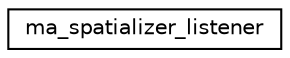 digraph "Graphical Class Hierarchy"
{
 // LATEX_PDF_SIZE
  edge [fontname="Helvetica",fontsize="10",labelfontname="Helvetica",labelfontsize="10"];
  node [fontname="Helvetica",fontsize="10",shape=record];
  rankdir="LR";
  Node0 [label="ma_spatializer_listener",height=0.2,width=0.4,color="black", fillcolor="white", style="filled",URL="$structma__spatializer__listener.html",tooltip=" "];
}

